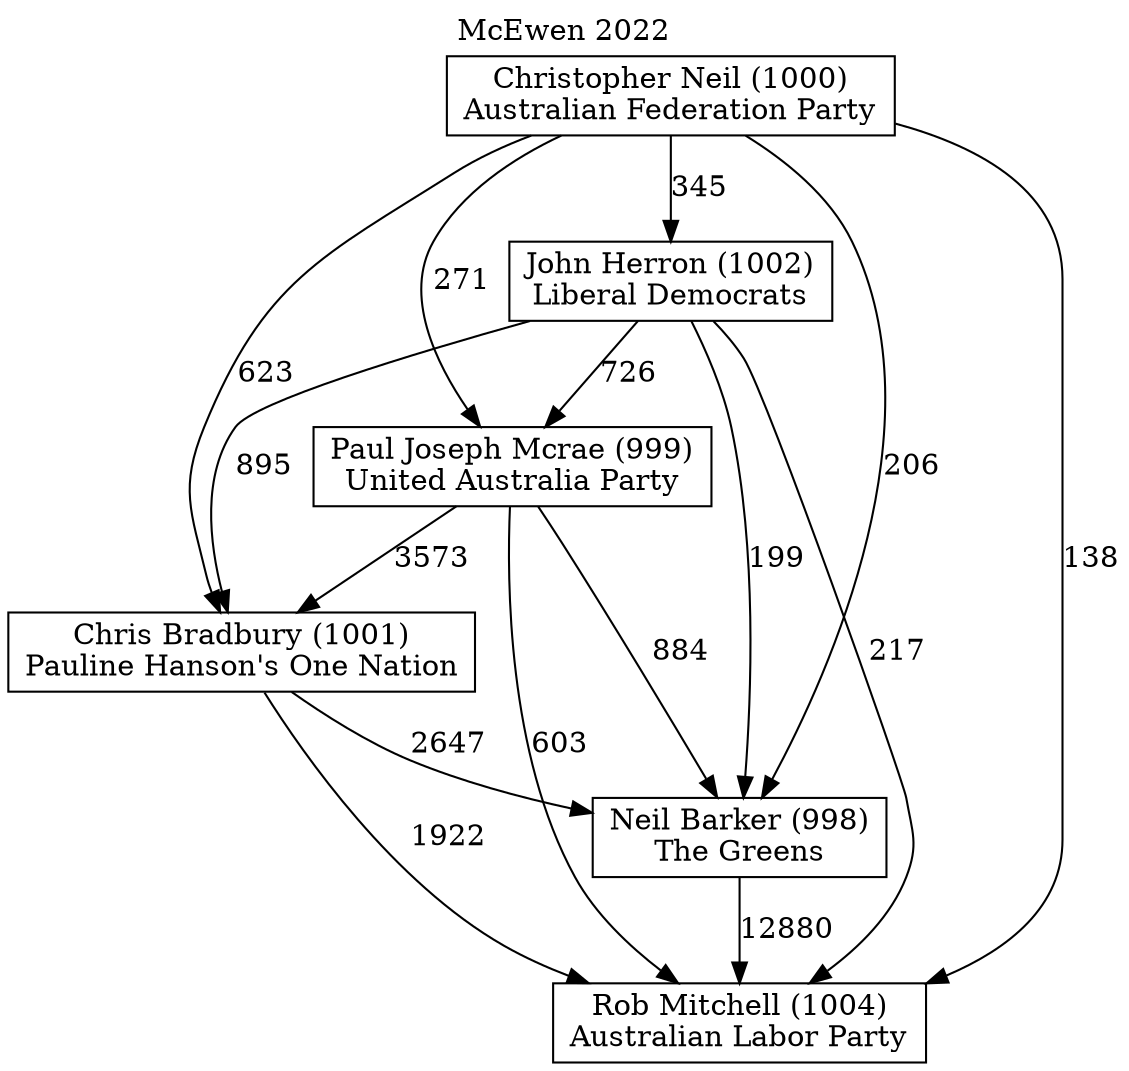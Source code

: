 // House preference flow
digraph "Rob Mitchell (1004)_McEwen_2022" {
	graph [label="McEwen 2022" labelloc=t mclimit=10]
	node [shape=box]
	"Paul Joseph Mcrae (999)" [label="Paul Joseph Mcrae (999)
United Australia Party"]
	"Rob Mitchell (1004)" [label="Rob Mitchell (1004)
Australian Labor Party"]
	"Neil Barker (998)" [label="Neil Barker (998)
The Greens"]
	"Chris Bradbury (1001)" [label="Chris Bradbury (1001)
Pauline Hanson's One Nation"]
	"John Herron (1002)" [label="John Herron (1002)
Liberal Democrats"]
	"Christopher Neil (1000)" [label="Christopher Neil (1000)
Australian Federation Party"]
	"John Herron (1002)" -> "Rob Mitchell (1004)" [label=217]
	"Paul Joseph Mcrae (999)" -> "Chris Bradbury (1001)" [label=3573]
	"Paul Joseph Mcrae (999)" -> "Rob Mitchell (1004)" [label=603]
	"Paul Joseph Mcrae (999)" -> "Neil Barker (998)" [label=884]
	"Christopher Neil (1000)" -> "Rob Mitchell (1004)" [label=138]
	"Christopher Neil (1000)" -> "John Herron (1002)" [label=345]
	"Chris Bradbury (1001)" -> "Neil Barker (998)" [label=2647]
	"Chris Bradbury (1001)" -> "Rob Mitchell (1004)" [label=1922]
	"John Herron (1002)" -> "Paul Joseph Mcrae (999)" [label=726]
	"John Herron (1002)" -> "Chris Bradbury (1001)" [label=895]
	"Neil Barker (998)" -> "Rob Mitchell (1004)" [label=12880]
	"Christopher Neil (1000)" -> "Chris Bradbury (1001)" [label=623]
	"Christopher Neil (1000)" -> "Neil Barker (998)" [label=206]
	"John Herron (1002)" -> "Neil Barker (998)" [label=199]
	"Christopher Neil (1000)" -> "Paul Joseph Mcrae (999)" [label=271]
}
